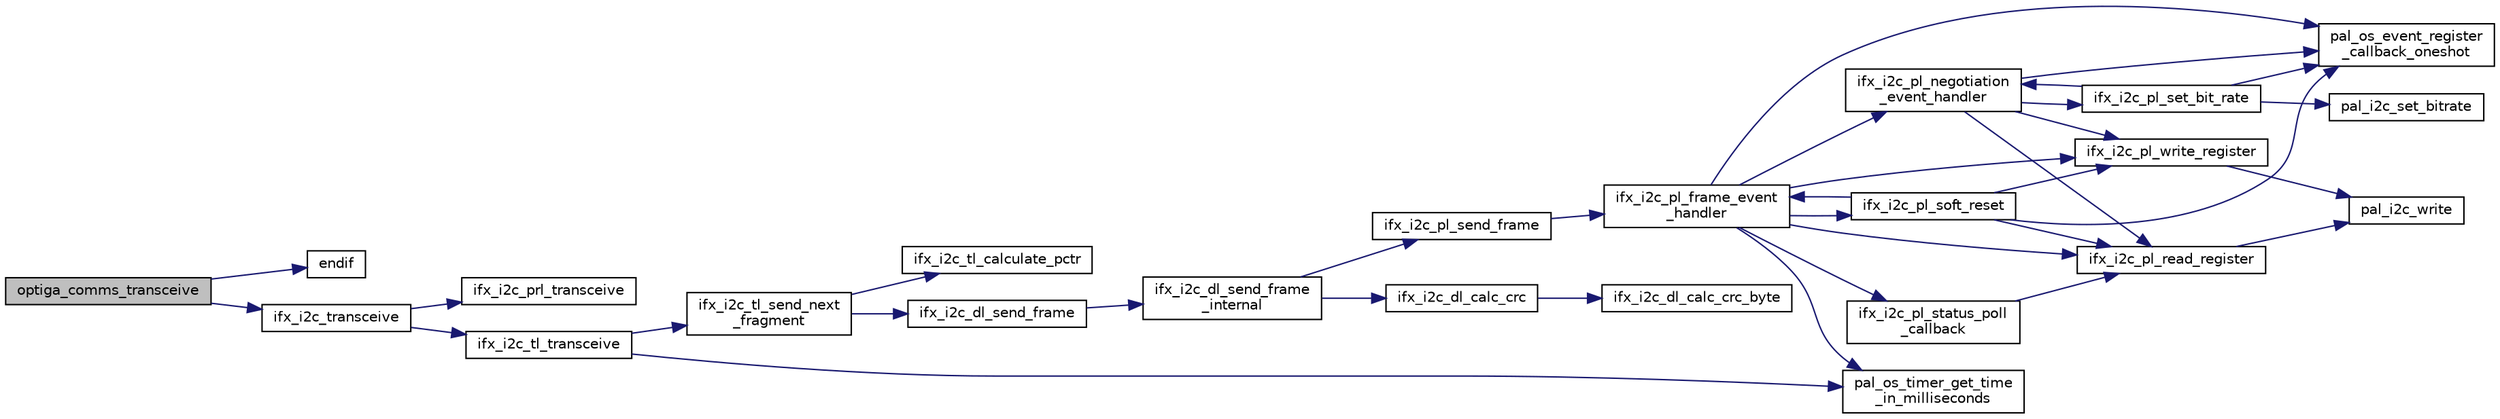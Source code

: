 digraph "optiga_comms_transceive"
{
 // LATEX_PDF_SIZE
  edge [fontname="Helvetica",fontsize="10",labelfontname="Helvetica",labelfontsize="10"];
  node [fontname="Helvetica",fontsize="10",shape=record];
  rankdir="LR";
  Node1 [label="optiga_comms_transceive",height=0.2,width=0.4,color="black", fillcolor="grey75", style="filled", fontcolor="black",tooltip="Sends and receives the APDU."];
  Node1 -> Node2 [color="midnightblue",fontsize="10",style="solid",fontname="Helvetica"];
  Node2 [label="endif",height=0.2,width=0.4,color="black", fillcolor="white", style="filled",URL="$dd/d68/_c_make_lists_8txt.html#a6a936336f6a8d0214665125a465f5ca3",tooltip=" "];
  Node1 -> Node3 [color="midnightblue",fontsize="10",style="solid",fontname="Helvetica"];
  Node3 [label="ifx_i2c_transceive",height=0.2,width=0.4,color="black", fillcolor="white", style="filled",URL="$de/db2/ifx__i2c_8c.html#a7498db56439379fc5b73a5aab3234376",tooltip="Sends a command and receives a response for the command."];
  Node3 -> Node4 [color="midnightblue",fontsize="10",style="solid",fontname="Helvetica"];
  Node4 [label="ifx_i2c_prl_transceive",height=0.2,width=0.4,color="black", fillcolor="white", style="filled",URL="$d8/d90/ifx__i2c__presentation__layer_8h.html#a5d8f7771e0e6d3e40874438b598ec4eb",tooltip="Function to transmit and receive a packet."];
  Node3 -> Node5 [color="midnightblue",fontsize="10",style="solid",fontname="Helvetica"];
  Node5 [label="ifx_i2c_tl_transceive",height=0.2,width=0.4,color="black", fillcolor="white", style="filled",URL="$dc/d29/ifx__i2c__transport__layer_8c.html#afdd05b4c820b4be0257fff2a57547496",tooltip="Function to transmit and receive a packet."];
  Node5 -> Node6 [color="midnightblue",fontsize="10",style="solid",fontname="Helvetica"];
  Node6 [label="ifx_i2c_tl_send_next\l_fragment",height=0.2,width=0.4,color="black", fillcolor="white", style="filled",URL="$dc/d29/ifx__i2c__transport__layer_8c.html#a37491293d7995a4d80e421be4cc9b58a",tooltip=" "];
  Node6 -> Node7 [color="midnightblue",fontsize="10",style="solid",fontname="Helvetica"];
  Node7 [label="ifx_i2c_dl_send_frame",height=0.2,width=0.4,color="black", fillcolor="white", style="filled",URL="$d4/d17/ifx__i2c__data__link__layer_8c.html#acda0916085df94f289a343110157fb99",tooltip="Function for sending a frame."];
  Node7 -> Node8 [color="midnightblue",fontsize="10",style="solid",fontname="Helvetica"];
  Node8 [label="ifx_i2c_dl_send_frame\l_internal",height=0.2,width=0.4,color="black", fillcolor="white", style="filled",URL="$d4/d17/ifx__i2c__data__link__layer_8c.html#a5f7865854ebd83541e0559a25d521023",tooltip=" "];
  Node8 -> Node9 [color="midnightblue",fontsize="10",style="solid",fontname="Helvetica"];
  Node9 [label="ifx_i2c_dl_calc_crc",height=0.2,width=0.4,color="black", fillcolor="white", style="filled",URL="$d4/d17/ifx__i2c__data__link__layer_8c.html#a9d23a4c496fdc92c22572ee09e4967ec",tooltip=" "];
  Node9 -> Node10 [color="midnightblue",fontsize="10",style="solid",fontname="Helvetica"];
  Node10 [label="ifx_i2c_dl_calc_crc_byte",height=0.2,width=0.4,color="black", fillcolor="white", style="filled",URL="$d4/d17/ifx__i2c__data__link__layer_8c.html#a85d56ba5e04e97e8f2bc3d0893e86446",tooltip=" "];
  Node8 -> Node11 [color="midnightblue",fontsize="10",style="solid",fontname="Helvetica"];
  Node11 [label="ifx_i2c_pl_send_frame",height=0.2,width=0.4,color="black", fillcolor="white", style="filled",URL="$d0/d01/ifx__i2c__physical__layer_8c.html#a58465fb4468ce23d645cc37b060d8942",tooltip="Function for sending a frame."];
  Node11 -> Node12 [color="midnightblue",fontsize="10",style="solid",fontname="Helvetica"];
  Node12 [label="ifx_i2c_pl_frame_event\l_handler",height=0.2,width=0.4,color="black", fillcolor="white", style="filled",URL="$d0/d01/ifx__i2c__physical__layer_8c.html#a861f23046b66b4dd77521a4fa98e4204",tooltip=" "];
  Node12 -> Node13 [color="midnightblue",fontsize="10",style="solid",fontname="Helvetica"];
  Node13 [label="ifx_i2c_pl_negotiation\l_event_handler",height=0.2,width=0.4,color="black", fillcolor="white", style="filled",URL="$d0/d01/ifx__i2c__physical__layer_8c.html#a709558b6b4e67fccf7c5fb76e2af1ef3",tooltip=" "];
  Node13 -> Node14 [color="midnightblue",fontsize="10",style="solid",fontname="Helvetica"];
  Node14 [label="ifx_i2c_pl_read_register",height=0.2,width=0.4,color="black", fillcolor="white", style="filled",URL="$d0/d01/ifx__i2c__physical__layer_8c.html#a22e117b8670c542fd94fba87e041293a",tooltip=" "];
  Node14 -> Node15 [color="midnightblue",fontsize="10",style="solid",fontname="Helvetica"];
  Node15 [label="pal_i2c_write",height=0.2,width=0.4,color="black", fillcolor="white", style="filled",URL="$db/dc2/pal__i2c_8h.html#a20a6ba51da2325eb170acd62c855e827",tooltip="Writes on I2C bus."];
  Node13 -> Node16 [color="midnightblue",fontsize="10",style="solid",fontname="Helvetica"];
  Node16 [label="ifx_i2c_pl_set_bit_rate",height=0.2,width=0.4,color="black", fillcolor="white", style="filled",URL="$d0/d01/ifx__i2c__physical__layer_8c.html#a63396640292aa554e4839ae52440167d",tooltip=" "];
  Node16 -> Node13 [color="midnightblue",fontsize="10",style="solid",fontname="Helvetica"];
  Node16 -> Node17 [color="midnightblue",fontsize="10",style="solid",fontname="Helvetica"];
  Node17 [label="pal_i2c_set_bitrate",height=0.2,width=0.4,color="black", fillcolor="white", style="filled",URL="$db/dc2/pal__i2c_8h.html#a339652b7cbdfd5ae0e031e4a6da284f9",tooltip="Sets the I2C Master bitrate."];
  Node16 -> Node18 [color="midnightblue",fontsize="10",style="solid",fontname="Helvetica"];
  Node18 [label="pal_os_event_register\l_callback_oneshot",height=0.2,width=0.4,color="black", fillcolor="white", style="filled",URL="$de/d5e/pal__os__event_8h.html#ae19d426d427610ee4451d6a180f6c1a6",tooltip="Callback registration function to trigger once when timer expires."];
  Node13 -> Node19 [color="midnightblue",fontsize="10",style="solid",fontname="Helvetica"];
  Node19 [label="ifx_i2c_pl_write_register",height=0.2,width=0.4,color="black", fillcolor="white", style="filled",URL="$d0/d01/ifx__i2c__physical__layer_8c.html#a2c966b1934a2e845a14d8d8749135734",tooltip=" "];
  Node19 -> Node15 [color="midnightblue",fontsize="10",style="solid",fontname="Helvetica"];
  Node13 -> Node18 [color="midnightblue",fontsize="10",style="solid",fontname="Helvetica"];
  Node12 -> Node14 [color="midnightblue",fontsize="10",style="solid",fontname="Helvetica"];
  Node12 -> Node20 [color="midnightblue",fontsize="10",style="solid",fontname="Helvetica"];
  Node20 [label="ifx_i2c_pl_soft_reset",height=0.2,width=0.4,color="black", fillcolor="white", style="filled",URL="$d0/d01/ifx__i2c__physical__layer_8c.html#a337508a9d7baecd5a2a5d1942a89e254",tooltip=" "];
  Node20 -> Node12 [color="midnightblue",fontsize="10",style="solid",fontname="Helvetica"];
  Node20 -> Node14 [color="midnightblue",fontsize="10",style="solid",fontname="Helvetica"];
  Node20 -> Node19 [color="midnightblue",fontsize="10",style="solid",fontname="Helvetica"];
  Node20 -> Node18 [color="midnightblue",fontsize="10",style="solid",fontname="Helvetica"];
  Node12 -> Node21 [color="midnightblue",fontsize="10",style="solid",fontname="Helvetica"];
  Node21 [label="ifx_i2c_pl_status_poll\l_callback",height=0.2,width=0.4,color="black", fillcolor="white", style="filled",URL="$d0/d01/ifx__i2c__physical__layer_8c.html#a69f37cc1f205498c2e7a95a87a08c59b",tooltip=" "];
  Node21 -> Node14 [color="midnightblue",fontsize="10",style="solid",fontname="Helvetica"];
  Node12 -> Node19 [color="midnightblue",fontsize="10",style="solid",fontname="Helvetica"];
  Node12 -> Node18 [color="midnightblue",fontsize="10",style="solid",fontname="Helvetica"];
  Node12 -> Node22 [color="midnightblue",fontsize="10",style="solid",fontname="Helvetica"];
  Node22 [label="pal_os_timer_get_time\l_in_milliseconds",height=0.2,width=0.4,color="black", fillcolor="white", style="filled",URL="$d3/d40/pal__os__timer_8h.html#a9b652f13b4c40387615be7f849115553",tooltip="Gets tick count value in milliseconds."];
  Node6 -> Node23 [color="midnightblue",fontsize="10",style="solid",fontname="Helvetica"];
  Node23 [label="ifx_i2c_tl_calculate_pctr",height=0.2,width=0.4,color="black", fillcolor="white", style="filled",URL="$dc/d29/ifx__i2c__transport__layer_8c.html#a9e1bf1c436c825c71ba65f5b01fdf9d7",tooltip=" "];
  Node5 -> Node22 [color="midnightblue",fontsize="10",style="solid",fontname="Helvetica"];
}
